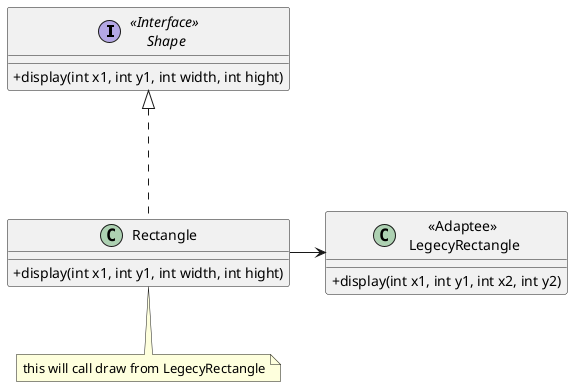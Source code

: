 @startuml
skinparam classAttributeIconSize 0
interface "<<Interface>>\n Shape" as Shape
{
+display(int x1, int y1, int width, int hight)
}
class Rectangle
{
+display(int x1, int y1, int width, int hight)
}
class "<<Adaptee>>\n LegecyRectangle" as LegecyRectangle
{
+display(int x1, int y1, int x2, int y2)
}
Rectangle -up..|> Shape
Rectangle -right-> LegecyRectangle
note bottom of Rectangle: this will call draw from LegecyRectangle
@enduml
